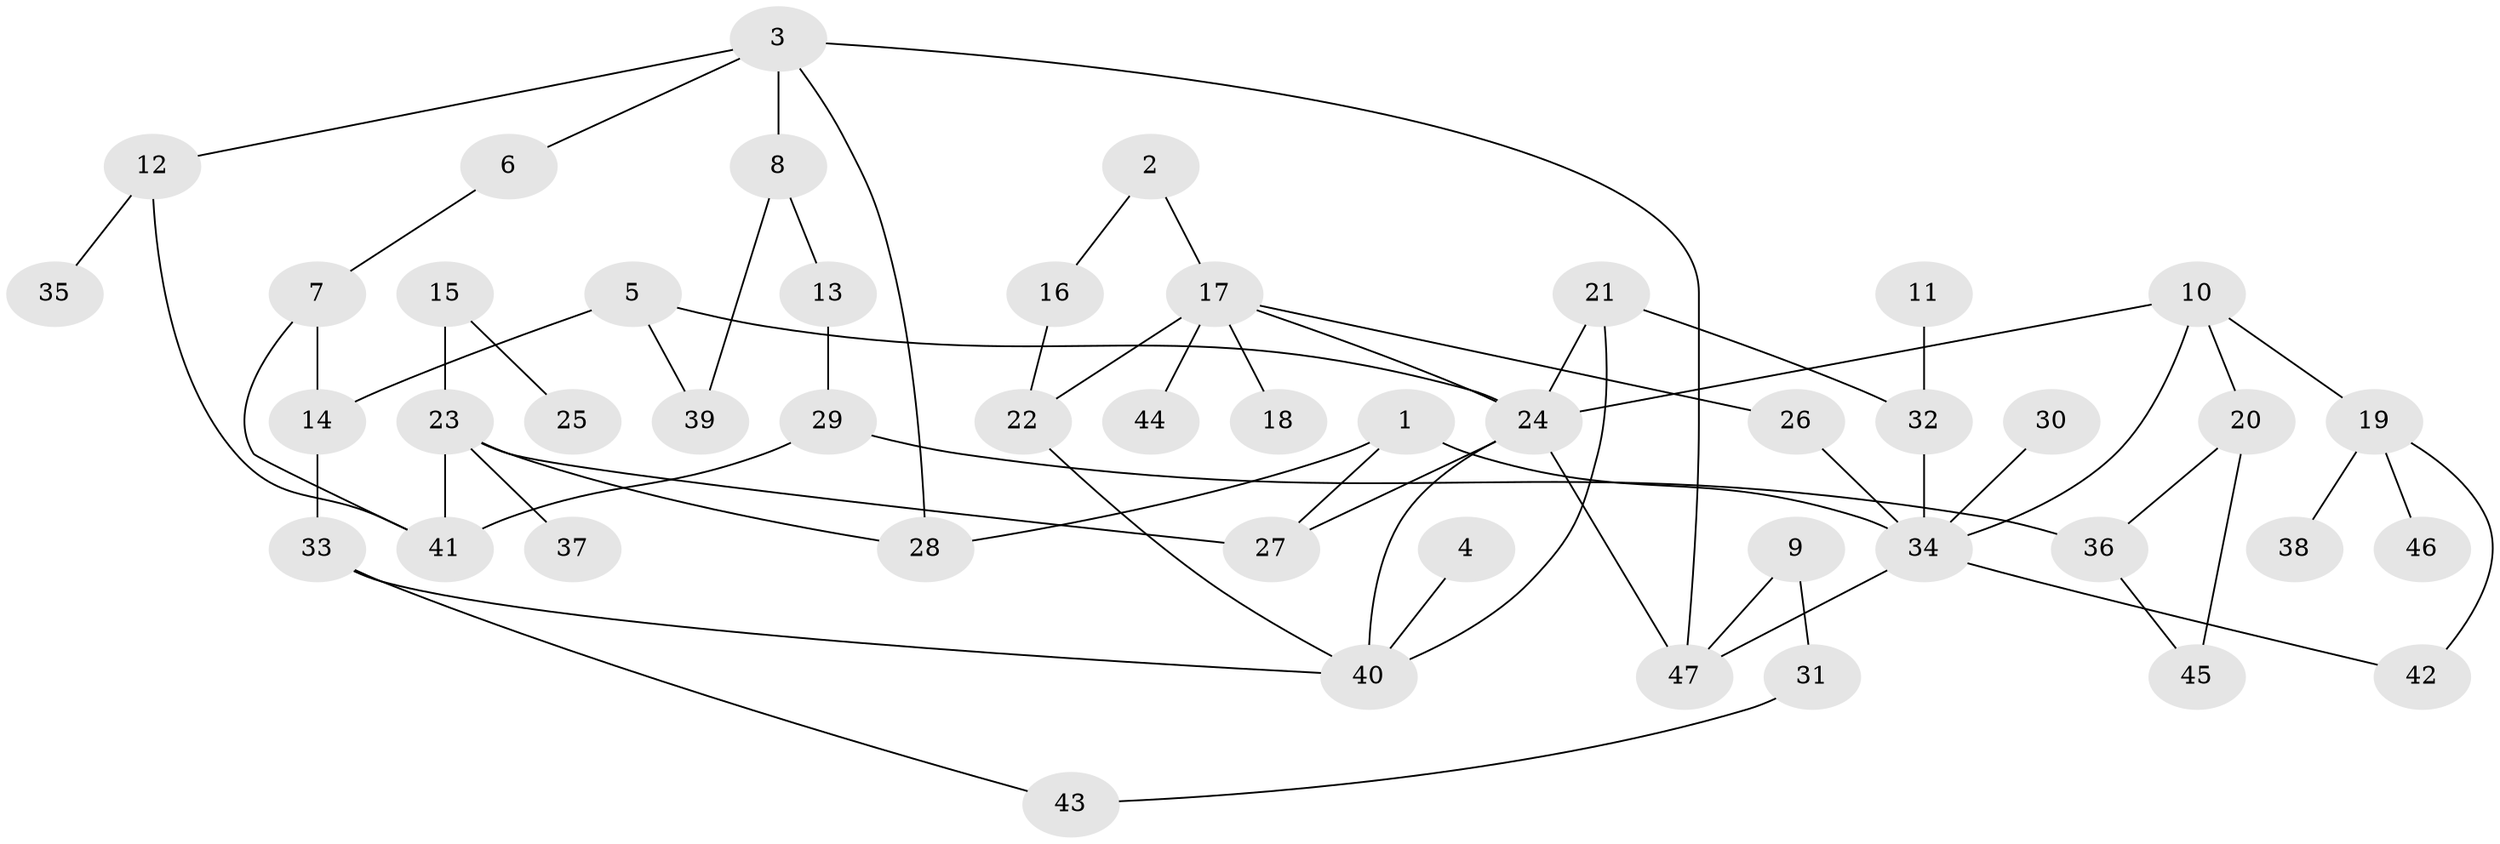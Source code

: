 // original degree distribution, {3: 0.21794871794871795, 8: 0.01282051282051282, 5: 0.0641025641025641, 6: 0.05128205128205128, 4: 0.07692307692307693, 2: 0.2692307692307692, 1: 0.3076923076923077}
// Generated by graph-tools (version 1.1) at 2025/36/03/04/25 23:36:04]
// undirected, 47 vertices, 65 edges
graph export_dot {
  node [color=gray90,style=filled];
  1;
  2;
  3;
  4;
  5;
  6;
  7;
  8;
  9;
  10;
  11;
  12;
  13;
  14;
  15;
  16;
  17;
  18;
  19;
  20;
  21;
  22;
  23;
  24;
  25;
  26;
  27;
  28;
  29;
  30;
  31;
  32;
  33;
  34;
  35;
  36;
  37;
  38;
  39;
  40;
  41;
  42;
  43;
  44;
  45;
  46;
  47;
  1 -- 27 [weight=1.0];
  1 -- 28 [weight=1.0];
  1 -- 34 [weight=1.0];
  2 -- 16 [weight=1.0];
  2 -- 17 [weight=1.0];
  3 -- 6 [weight=1.0];
  3 -- 8 [weight=1.0];
  3 -- 12 [weight=1.0];
  3 -- 28 [weight=1.0];
  3 -- 47 [weight=1.0];
  4 -- 40 [weight=1.0];
  5 -- 14 [weight=1.0];
  5 -- 24 [weight=1.0];
  5 -- 39 [weight=1.0];
  6 -- 7 [weight=1.0];
  7 -- 14 [weight=1.0];
  7 -- 41 [weight=1.0];
  8 -- 13 [weight=1.0];
  8 -- 39 [weight=1.0];
  9 -- 31 [weight=1.0];
  9 -- 47 [weight=1.0];
  10 -- 19 [weight=1.0];
  10 -- 20 [weight=1.0];
  10 -- 24 [weight=1.0];
  10 -- 34 [weight=1.0];
  11 -- 32 [weight=1.0];
  12 -- 35 [weight=1.0];
  12 -- 41 [weight=1.0];
  13 -- 29 [weight=1.0];
  14 -- 33 [weight=1.0];
  15 -- 23 [weight=2.0];
  15 -- 25 [weight=1.0];
  16 -- 22 [weight=1.0];
  17 -- 18 [weight=1.0];
  17 -- 22 [weight=1.0];
  17 -- 24 [weight=1.0];
  17 -- 26 [weight=1.0];
  17 -- 44 [weight=1.0];
  19 -- 38 [weight=1.0];
  19 -- 42 [weight=1.0];
  19 -- 46 [weight=1.0];
  20 -- 36 [weight=1.0];
  20 -- 45 [weight=2.0];
  21 -- 24 [weight=1.0];
  21 -- 32 [weight=1.0];
  21 -- 40 [weight=1.0];
  22 -- 40 [weight=1.0];
  23 -- 27 [weight=1.0];
  23 -- 28 [weight=1.0];
  23 -- 37 [weight=1.0];
  23 -- 41 [weight=2.0];
  24 -- 27 [weight=1.0];
  24 -- 40 [weight=1.0];
  24 -- 47 [weight=1.0];
  26 -- 34 [weight=1.0];
  29 -- 36 [weight=1.0];
  29 -- 41 [weight=1.0];
  30 -- 34 [weight=1.0];
  31 -- 43 [weight=1.0];
  32 -- 34 [weight=1.0];
  33 -- 40 [weight=1.0];
  33 -- 43 [weight=1.0];
  34 -- 42 [weight=1.0];
  34 -- 47 [weight=1.0];
  36 -- 45 [weight=1.0];
}
